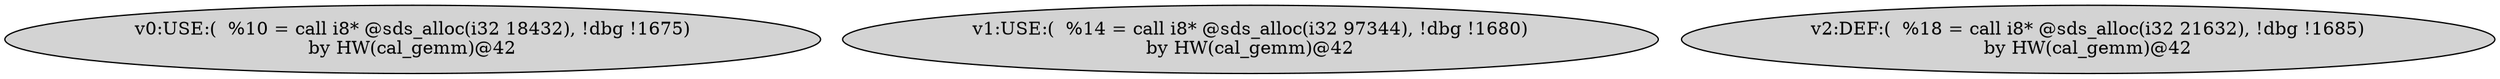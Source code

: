digraph defuse_graph {
v0 [label = "v0:USE:(  %10 = call i8* @sds_alloc(i32 18432), !dbg !1675)\nby HW(cal_gemm)@42" ,style=filled];
v1 [label = "v1:USE:(  %14 = call i8* @sds_alloc(i32 97344), !dbg !1680)\nby HW(cal_gemm)@42" ,style=filled];
v2 [label = "v2:DEF:(  %18 = call i8* @sds_alloc(i32 21632), !dbg !1685)\nby HW(cal_gemm)@42" ,style=filled];
}
